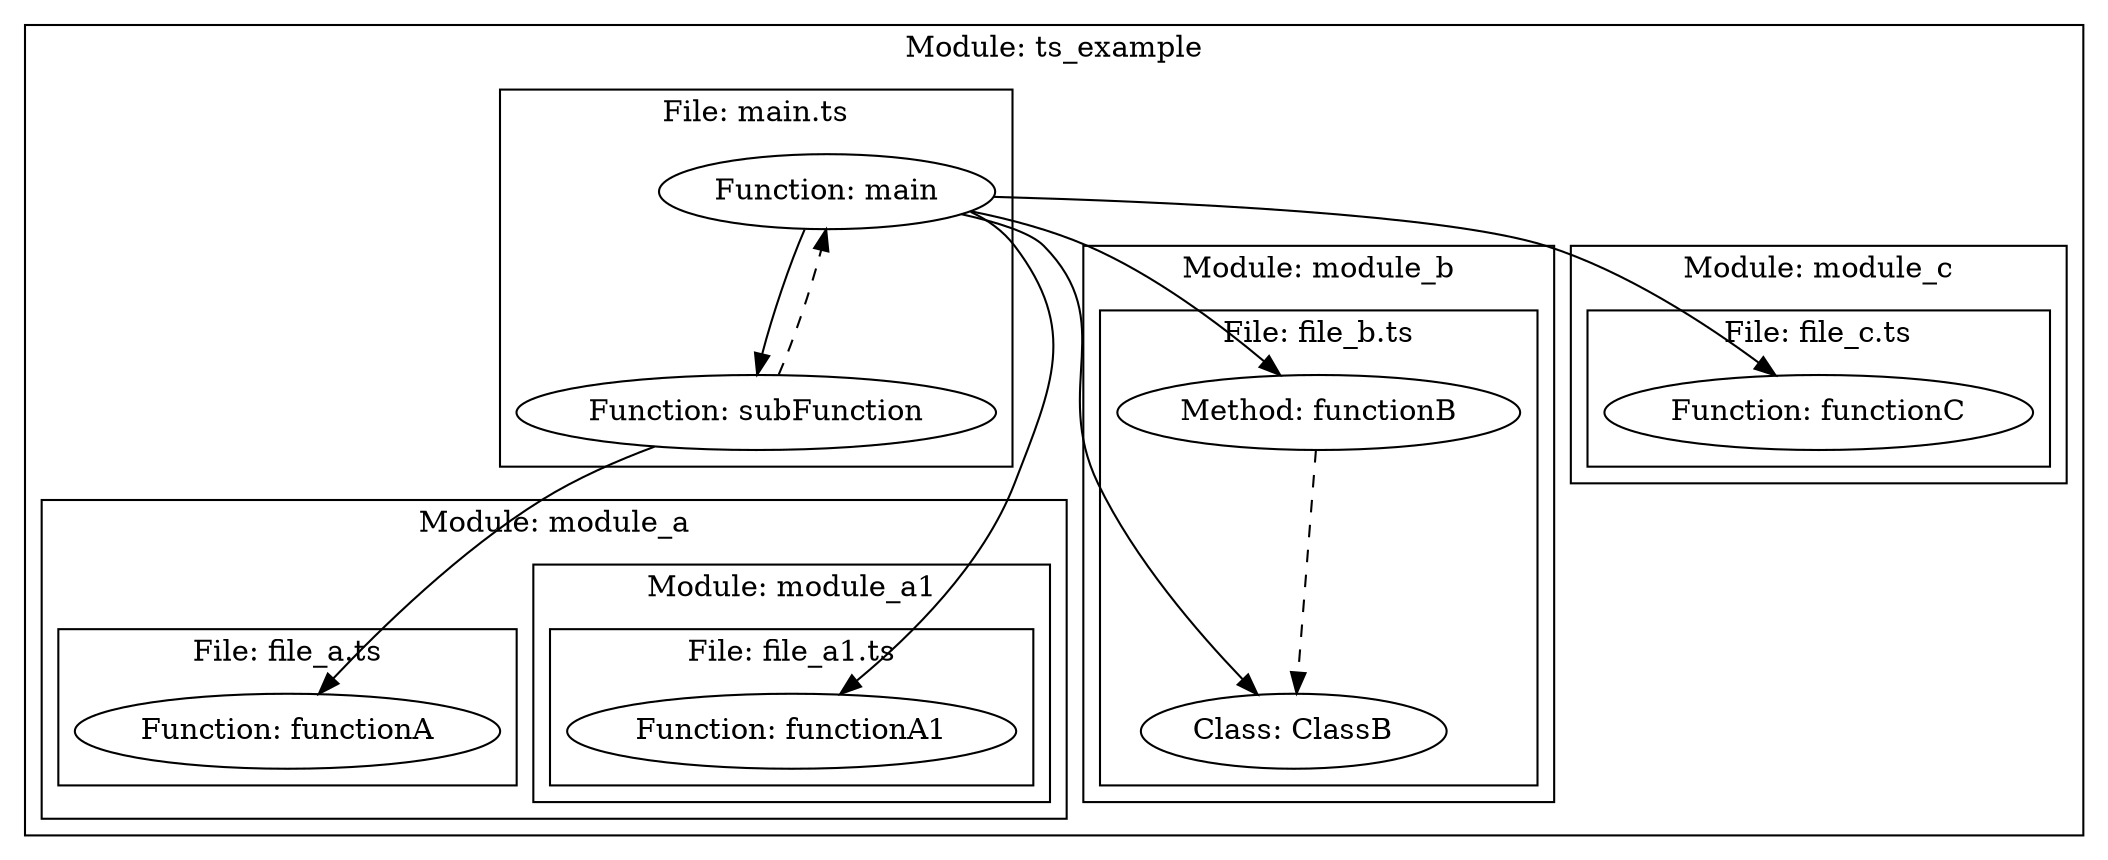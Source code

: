 digraph G {
    subgraph "cluster_/home/lbaf23/code/repo-analyzer/examples/ts_example" {
        label = "Module: ts_example";
        subgraph "cluster_module_a" {
            label = "Module: module_a";
            subgraph "cluster_module_a/module_a1" {
                label = "Module: module_a1";
                subgraph "cluster_module_a/module_a1/file_a1.ts" {
                    label = "File: file_a1.ts";
                    "module_a/module_a1/file_a1.ts:(0,0)-(2,1)" [label="Function: functionA1"];
                }
            }
            subgraph "cluster_module_a/file_a.ts" {
                label = "File: file_a.ts";
                "module_a/file_a.ts:(0,0)-(2,1)" [label="Function: functionA"];
            }
        }
        subgraph "cluster_module_b" {
            label = "Module: module_b";
            subgraph "cluster_module_b/file_b.ts" {
                label = "File: file_b.ts";
                "module_b/file_b.ts:(1,0)-(8,1)" [label="Class: ClassB"];
                "module_b/file_b.ts:(5,4)-(7,5)" [label="Method: functionB"];
            }
        }
        subgraph "cluster_module_c" {
            label = "Module: module_c";
            subgraph "cluster_module_c/file_c.ts" {
                label = "File: file_c.ts";
                "module_c/file_c.ts:(0,0)-(2,1)" [label="Function: functionC"];
            }
        }
        subgraph "cluster_main.ts" {
            label = "File: main.ts";
            "main.ts:(5,0)-(24,1)" [label="Function: main"];
            "main.ts:(6,4)-(10,5)" [label="Function: subFunction"];
        }
    }
    "main.ts:(5,0)-(24,1)" -> "main.ts:(6,4)-(10,5)" [];
    "main.ts:(5,0)-(24,1)" -> "module_a/module_a1/file_a1.ts:(0,0)-(2,1)" [];
    "main.ts:(5,0)-(24,1)" -> "module_b/file_b.ts:(1,0)-(8,1)" [];
    "main.ts:(5,0)-(24,1)" -> "module_b/file_b.ts:(5,4)-(7,5)" [];
    "main.ts:(5,0)-(24,1)" -> "module_c/file_c.ts:(0,0)-(2,1)" [];
    "main.ts:(6,4)-(10,5)" -> "module_a/file_a.ts:(0,0)-(2,1)" [];
    "main.ts:(6,4)-(10,5)" -> "main.ts:(5,0)-(24,1)" [style=dashed];
    "module_b/file_b.ts:(5,4)-(7,5)" -> "module_b/file_b.ts:(1,0)-(8,1)" [style=dashed];
}
